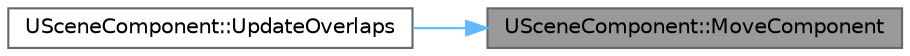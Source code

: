 digraph "USceneComponent::MoveComponent"
{
 // INTERACTIVE_SVG=YES
 // LATEX_PDF_SIZE
  bgcolor="transparent";
  edge [fontname=Helvetica,fontsize=10,labelfontname=Helvetica,labelfontsize=10];
  node [fontname=Helvetica,fontsize=10,shape=box,height=0.2,width=0.4];
  rankdir="RL";
  Node1 [id="Node000001",label="USceneComponent::MoveComponent",height=0.2,width=0.4,color="gray40", fillcolor="grey60", style="filled", fontcolor="black",tooltip="Tries to move the component by a movement vector (Delta) and sets rotation to NewRotation."];
  Node1 -> Node2 [id="edge1_Node000001_Node000002",dir="back",color="steelblue1",style="solid",tooltip=" "];
  Node2 [id="Node000002",label="USceneComponent::UpdateOverlaps",height=0.2,width=0.4,color="grey40", fillcolor="white", style="filled",URL="$d7/dde/classUSceneComponent.html#a427db0145491f94a57afb3d9da2a3bc9",tooltip="Queries world and updates overlap tracking state for this component."];
}
